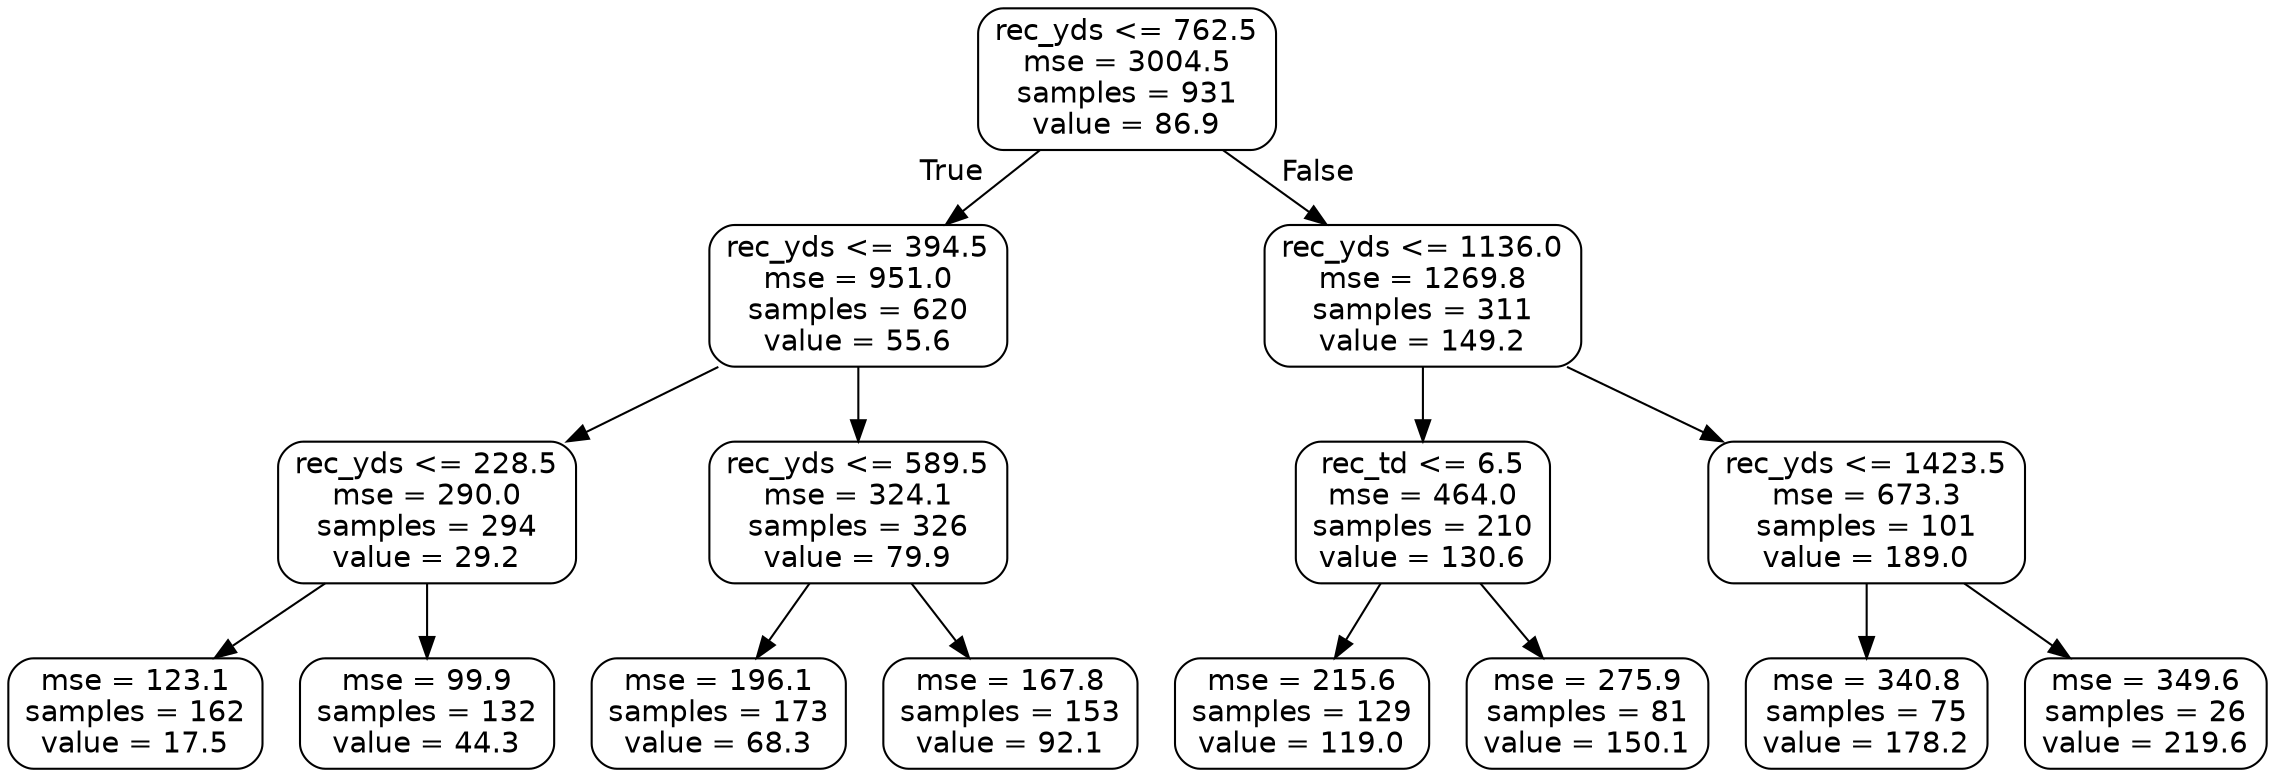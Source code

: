 digraph Tree {
node [shape=box, style="rounded", color="black", fontname=helvetica] ;
edge [fontname=helvetica] ;
0 [label="rec_yds <= 762.5\nmse = 3004.5\nsamples = 931\nvalue = 86.9"] ;
1 [label="rec_yds <= 394.5\nmse = 951.0\nsamples = 620\nvalue = 55.6"] ;
0 -> 1 [labeldistance=2.5, labelangle=45, headlabel="True"] ;
2 [label="rec_yds <= 228.5\nmse = 290.0\nsamples = 294\nvalue = 29.2"] ;
1 -> 2 ;
3 [label="mse = 123.1\nsamples = 162\nvalue = 17.5"] ;
2 -> 3 ;
4 [label="mse = 99.9\nsamples = 132\nvalue = 44.3"] ;
2 -> 4 ;
5 [label="rec_yds <= 589.5\nmse = 324.1\nsamples = 326\nvalue = 79.9"] ;
1 -> 5 ;
6 [label="mse = 196.1\nsamples = 173\nvalue = 68.3"] ;
5 -> 6 ;
7 [label="mse = 167.8\nsamples = 153\nvalue = 92.1"] ;
5 -> 7 ;
8 [label="rec_yds <= 1136.0\nmse = 1269.8\nsamples = 311\nvalue = 149.2"] ;
0 -> 8 [labeldistance=2.5, labelangle=-45, headlabel="False"] ;
9 [label="rec_td <= 6.5\nmse = 464.0\nsamples = 210\nvalue = 130.6"] ;
8 -> 9 ;
10 [label="mse = 215.6\nsamples = 129\nvalue = 119.0"] ;
9 -> 10 ;
11 [label="mse = 275.9\nsamples = 81\nvalue = 150.1"] ;
9 -> 11 ;
12 [label="rec_yds <= 1423.5\nmse = 673.3\nsamples = 101\nvalue = 189.0"] ;
8 -> 12 ;
13 [label="mse = 340.8\nsamples = 75\nvalue = 178.2"] ;
12 -> 13 ;
14 [label="mse = 349.6\nsamples = 26\nvalue = 219.6"] ;
12 -> 14 ;
}